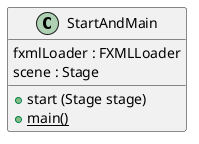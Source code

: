 @startuml
'https://plantuml.com/class-diagram'

class StartAndMain
{
    fxmlLoader : FXMLLoader
    scene : Stage
    + start (Stage stage)
    + {static} main()
}

@enduml